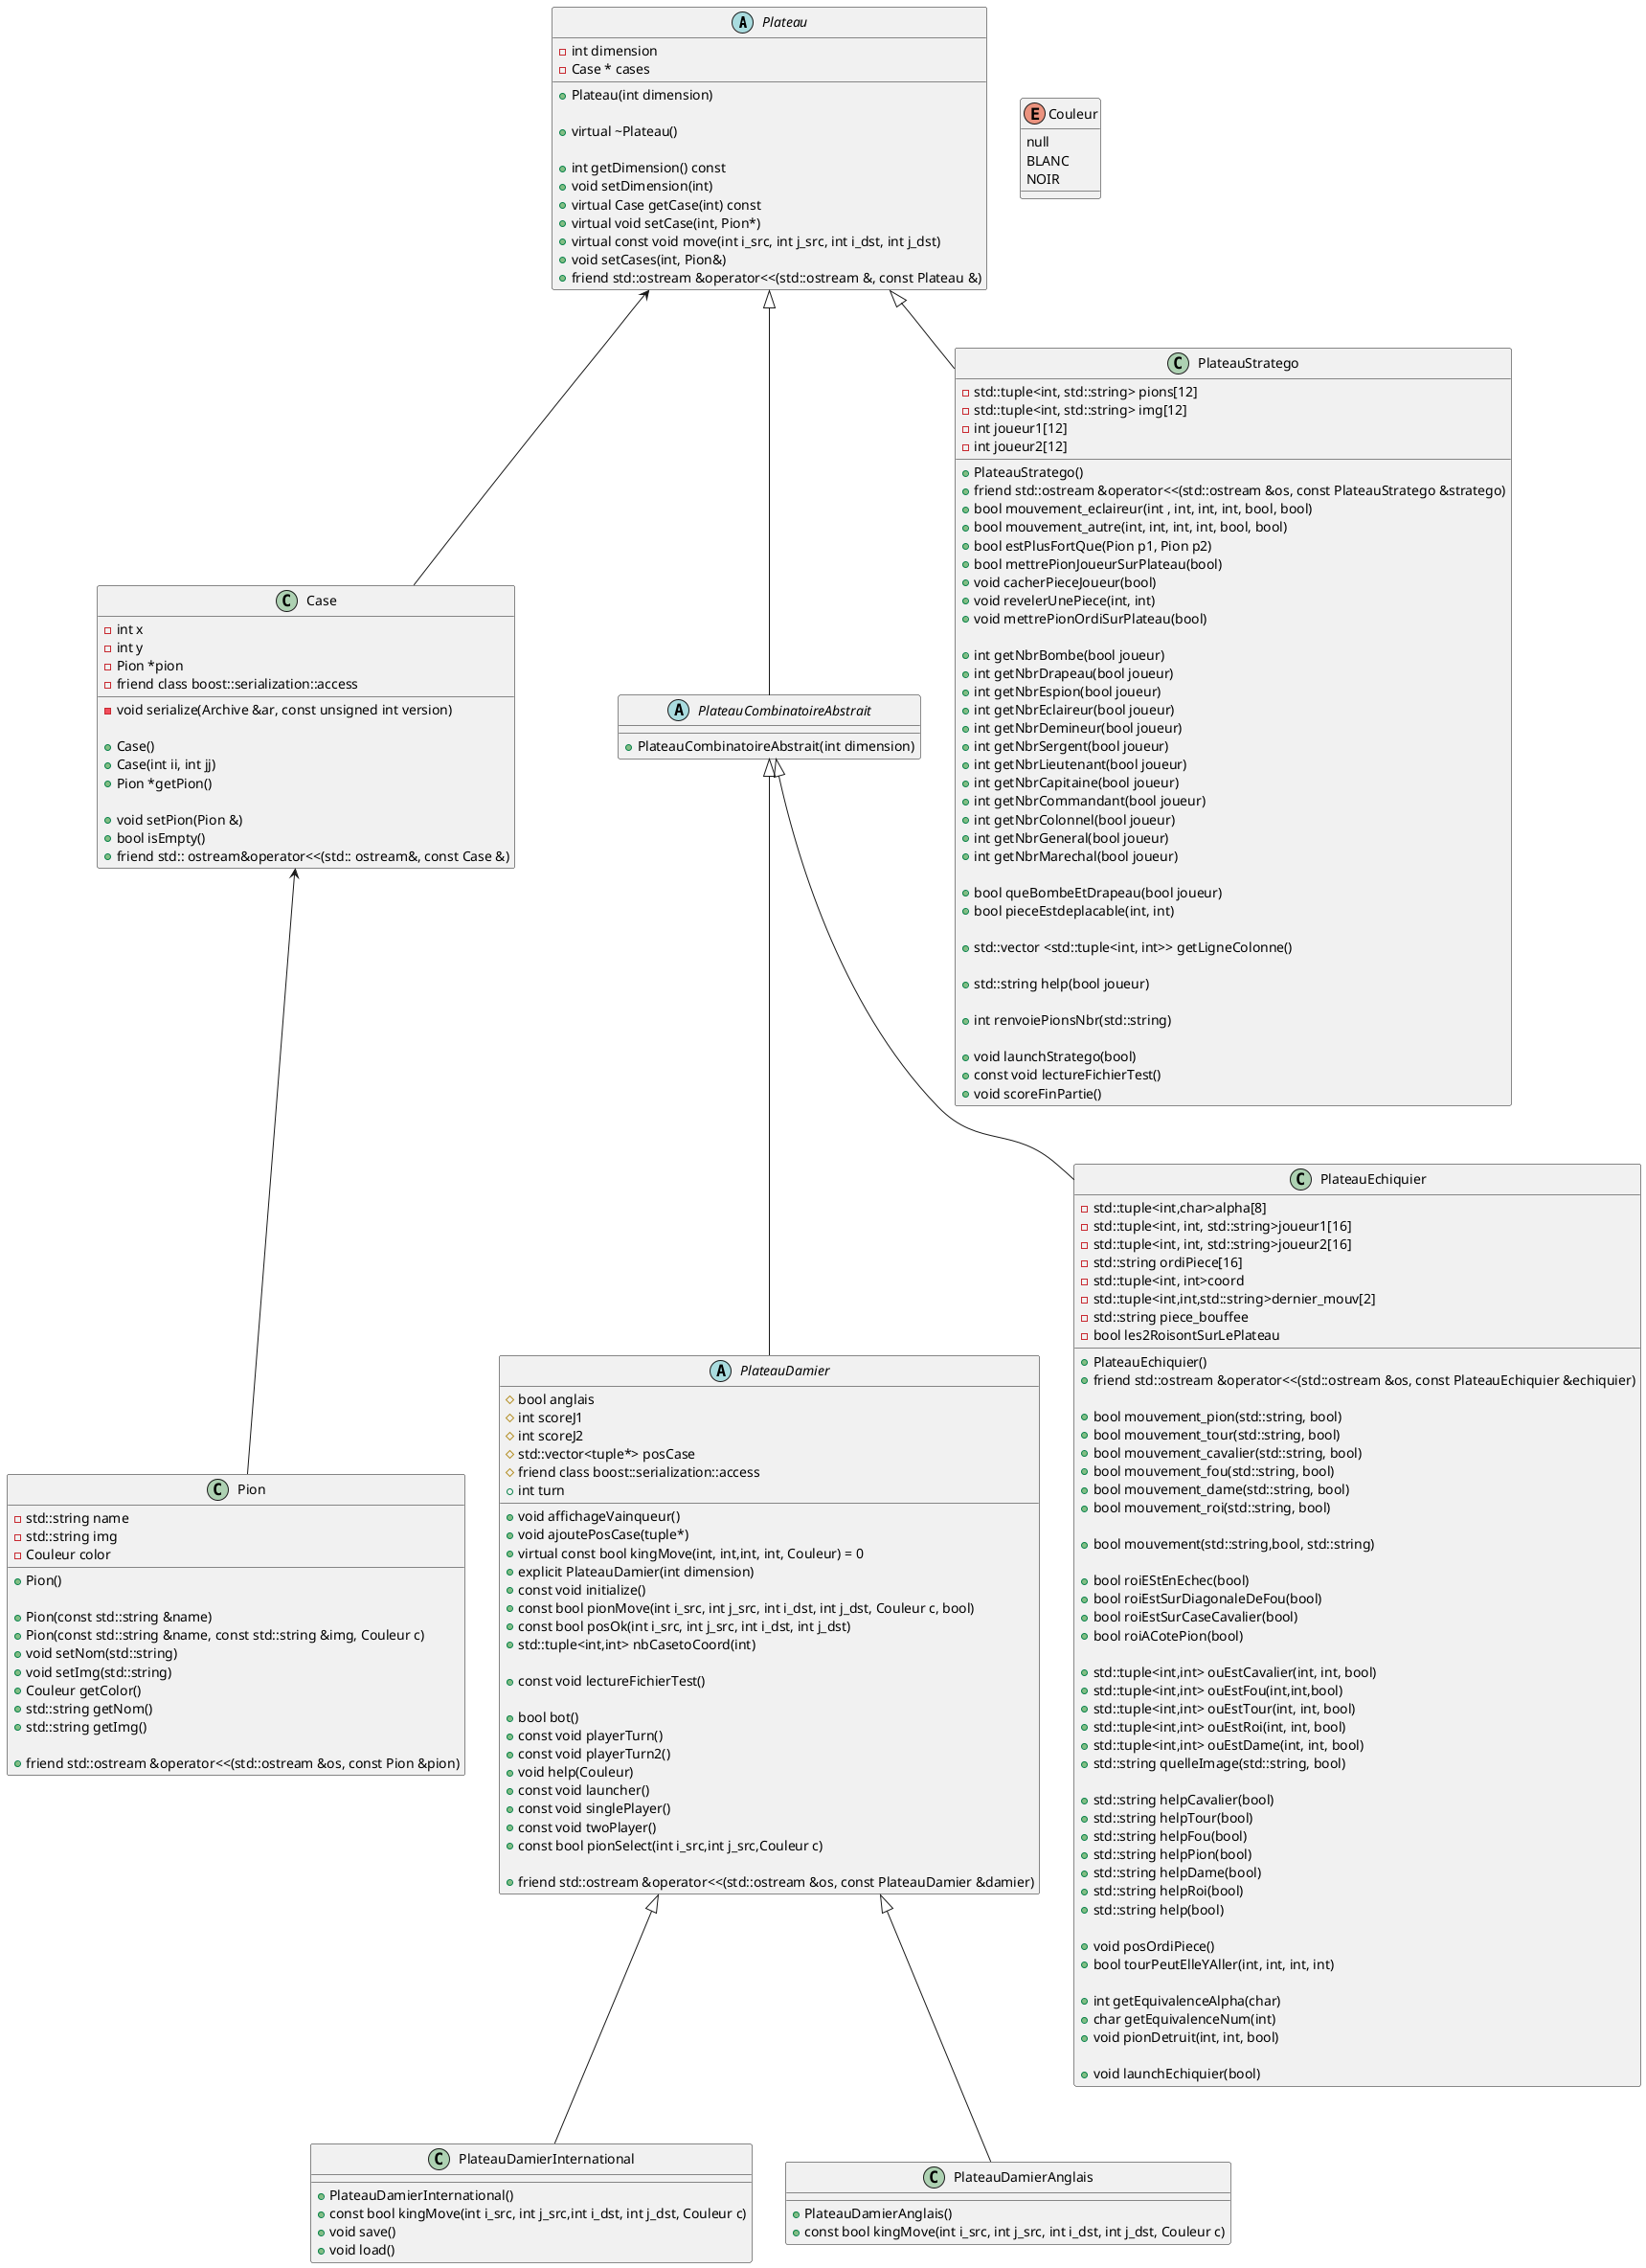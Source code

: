 @startuml

abstract Plateau{
    - int dimension
    - Case * cases

    + Plateau(int dimension)
    
    + virtual ~Plateau()
    
    + int getDimension() const
    + void setDimension(int)
    + virtual Case getCase(int) const
    + virtual void setCase(int, Pion*)
    + virtual const void move(int i_src, int j_src, int i_dst, int j_dst)
    + void setCases(int, Pion&)
    + friend std::ostream &operator<<(std::ostream &, const Plateau &)
}
class Case{
    - int x
    - int y
    - Pion *pion
    - friend class boost::serialization::access
    - void serialize(Archive &ar, const unsigned int version)

    + Case()
    + Case(int ii, int jj)
    + Pion *getPion()
    
    + void setPion(Pion &)
    + bool isEmpty()
    + friend std:: ostream&operator<<(std:: ostream&, const Case &)
}

enum Couleur{
    null
    BLANC
    NOIR
}

class Pion{
    - std::string name
    - std::string img
    - Couleur color

    + Pion()
    
    + Pion(const std::string &name)
    + Pion(const std::string &name, const std::string &img, Couleur c)
    + void setNom(std::string)
    + void setImg(std::string)
    + Couleur getColor()
    + std::string getNom()
    + std::string getImg()
    
    + friend std::ostream &operator<<(std::ostream &os, const Pion &pion)
}

abstract PlateauCombinatoireAbstrait{
    + PlateauCombinatoireAbstrait(int dimension)
}

abstract class PlateauDamier{
    # bool anglais
    # int scoreJ1
    # int scoreJ2
    # std::vector<tuple*> posCase
    # friend class boost::serialization::access
    + int turn

    + void affichageVainqueur()
    + void ajoutePosCase(tuple*)
    + virtual const bool kingMove(int, int,int, int, Couleur) = 0
    + explicit PlateauDamier(int dimension)
    + const void initialize()
    + const bool pionMove(int i_src, int j_src, int i_dst, int j_dst, Couleur c, bool)
    + const bool posOk(int i_src, int j_src, int i_dst, int j_dst)
    + std::tuple<int,int> nbCasetoCoord(int)

    + const void lectureFichierTest()

    + bool bot()
    + const void playerTurn()
    + const void playerTurn2()
    + void help(Couleur)
    + const void launcher()
    + const void singlePlayer()
    + const void twoPlayer()
    + const bool pionSelect(int i_src,int j_src,Couleur c)

    + friend std::ostream &operator<<(std::ostream &os, const PlateauDamier &damier)
}

class PlateauDamierInternational{
    + PlateauDamierInternational()
    + const bool kingMove(int i_src, int j_src,int i_dst, int j_dst, Couleur c)
    + void save()
    + void load()
}

class PlateauDamierAnglais{
    + PlateauDamierAnglais()
    + const bool kingMove(int i_src, int j_src, int i_dst, int j_dst, Couleur c)
}

class PlateauEchiquier{
    - std::tuple<int,char>alpha[8]
    - std::tuple<int, int, std::string>joueur1[16]
    - std::tuple<int, int, std::string>joueur2[16]
    - std::string ordiPiece[16]
    - std::tuple<int, int>coord
    - std::tuple<int,int,std::string>dernier_mouv[2]
    - std::string piece_bouffee
    - bool les2RoisontSurLePlateau

    + PlateauEchiquier()
    + friend std::ostream &operator<<(std::ostream &os, const PlateauEchiquier &echiquier)

    + bool mouvement_pion(std::string, bool)
    + bool mouvement_tour(std::string, bool)
    + bool mouvement_cavalier(std::string, bool)
    + bool mouvement_fou(std::string, bool)
    + bool mouvement_dame(std::string, bool)
    + bool mouvement_roi(std::string, bool)

    + bool mouvement(std::string,bool, std::string)

    + bool roiEStEnEchec(bool)
    + bool roiEstSurDiagonaleDeFou(bool)
    + bool roiEstSurCaseCavalier(bool)
    + bool roiACotePion(bool)

    + std::tuple<int,int> ouEstCavalier(int, int, bool)
    + std::tuple<int,int> ouEstFou(int,int,bool)
    + std::tuple<int,int> ouEstTour(int, int, bool)
    + std::tuple<int,int> ouEstRoi(int, int, bool)
    + std::tuple<int,int> ouEstDame(int, int, bool)


    + std::string quelleImage(std::string, bool)

    + std::string helpCavalier(bool)
    + std::string helpTour(bool)
    + std::string helpFou(bool)
    + std::string helpPion(bool)
    + std::string helpDame(bool)
    + std::string helpRoi(bool)
    + std::string help(bool)

    + void posOrdiPiece()


    + bool tourPeutElleYAller(int, int, int, int)

    + int getEquivalenceAlpha(char)
    + char getEquivalenceNum(int)
    + void pionDetruit(int, int, bool)

    + void launchEchiquier(bool)
}
class PlateauStratego{
    - std::tuple<int, std::string> pions[12]
    - std::tuple<int, std::string> img[12]
    - int joueur1[12]
    - int joueur2[12]

    + PlateauStratego()
    + friend std::ostream &operator<<(std::ostream &os, const PlateauStratego &stratego)
    + bool mouvement_eclaireur(int , int, int, int, bool, bool)
    + bool mouvement_autre(int, int, int, int, bool, bool)
    + bool estPlusFortQue(Pion p1, Pion p2)
    + bool mettrePionJoueurSurPlateau(bool)
    + void cacherPieceJoueur(bool)
    + void revelerUnePiece(int, int)
    + void mettrePionOrdiSurPlateau(bool)
    
    + int getNbrBombe(bool joueur)
    + int getNbrDrapeau(bool joueur)
    + int getNbrEspion(bool joueur)
    + int getNbrEclaireur(bool joueur)
    + int getNbrDemineur(bool joueur)
    + int getNbrSergent(bool joueur)
    + int getNbrLieutenant(bool joueur)
    + int getNbrCapitaine(bool joueur)
    + int getNbrCommandant(bool joueur)
    + int getNbrColonnel(bool joueur)
    + int getNbrGeneral(bool joueur)
    + int getNbrMarechal(bool joueur)
    
    + bool queBombeEtDrapeau(bool joueur)
    + bool pieceEstdeplacable(int, int)

    + std::vector <std::tuple<int, int>> getLigneColonne()

    + std::string help(bool joueur)

    + int renvoiePionsNbr(std::string)
    
    + void launchStratego(bool)
    + const void lectureFichierTest()
    + void scoreFinPartie()
}

Plateau <|-- PlateauCombinatoireAbstrait
Plateau <|-- PlateauStratego
PlateauCombinatoireAbstrait <|-- PlateauEchiquier
PlateauCombinatoireAbstrait <|-- PlateauDamier

PlateauDamier <|-- PlateauDamierInternational
PlateauDamier <|-- PlateauDamierAnglais

Case <-- Pion
Plateau <-- Case




@enduml